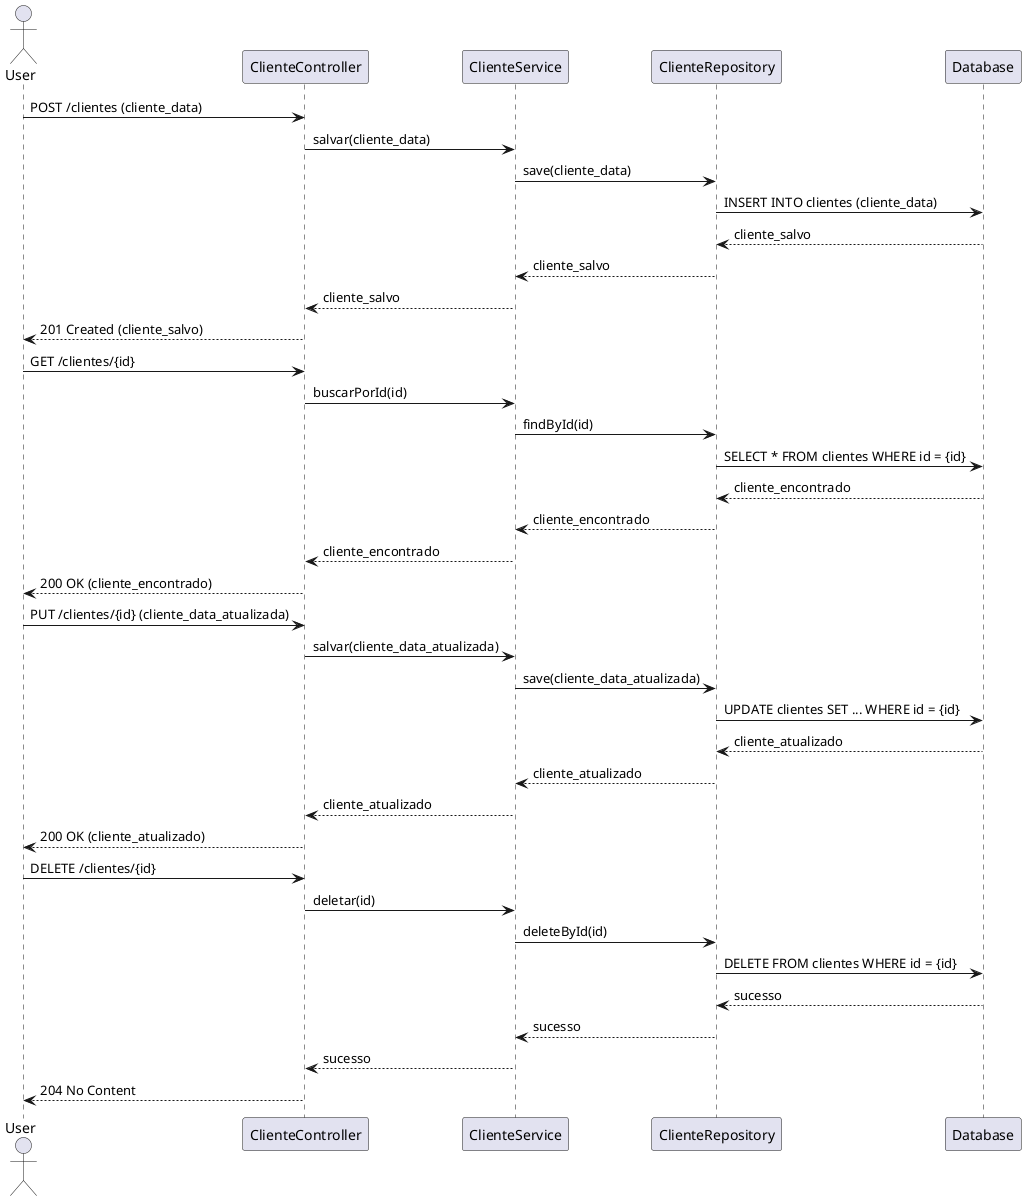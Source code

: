 ```plantuml
@startuml

actor User
participant ClienteController
participant ClienteService
participant ClienteRepository
participant Database

User -> ClienteController : POST /clientes (cliente_data)
ClienteController -> ClienteService : salvar(cliente_data)
ClienteService -> ClienteRepository : save(cliente_data)
ClienteRepository -> Database : INSERT INTO clientes (cliente_data)
Database --> ClienteRepository : cliente_salvo
ClienteRepository --> ClienteService : cliente_salvo
ClienteService --> ClienteController : cliente_salvo
ClienteController --> User : 201 Created (cliente_salvo)

User -> ClienteController : GET /clientes/{id}
ClienteController -> ClienteService : buscarPorId(id)
ClienteService -> ClienteRepository : findById(id)
ClienteRepository -> Database : SELECT * FROM clientes WHERE id = {id}
Database --> ClienteRepository : cliente_encontrado
ClienteRepository --> ClienteService : cliente_encontrado
ClienteService --> ClienteController : cliente_encontrado
ClienteController --> User : 200 OK (cliente_encontrado)

User -> ClienteController : PUT /clientes/{id} (cliente_data_atualizada)
ClienteController -> ClienteService : salvar(cliente_data_atualizada)
ClienteService -> ClienteRepository : save(cliente_data_atualizada)
ClienteRepository -> Database : UPDATE clientes SET ... WHERE id = {id}
Database --> ClienteRepository : cliente_atualizado
ClienteRepository --> ClienteService : cliente_atualizado
ClienteService --> ClienteController : cliente_atualizado
ClienteController --> User : 200 OK (cliente_atualizado)

User -> ClienteController : DELETE /clientes/{id}
ClienteController -> ClienteService : deletar(id)
ClienteService -> ClienteRepository : deleteById(id)
ClienteRepository -> Database : DELETE FROM clientes WHERE id = {id}
Database --> ClienteRepository : sucesso
ClienteRepository --> ClienteService : sucesso
ClienteService --> ClienteController : sucesso
ClienteController --> User : 204 No Content

@enduml
```

